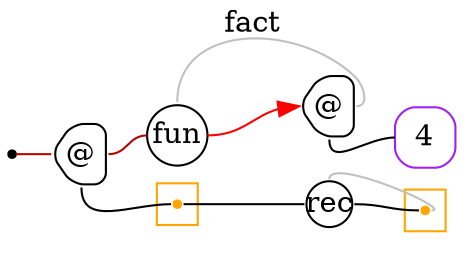 digraph G {
  rankdir=LR;
  edge[arrowhead=none,arrowtail=none];
  node[fixedsize=true,shape=circle]
  size="9.201041666666667,5.219270833333334";
  labeldistance=0;
  nodesep=.175;
  ranksep=.175;

 nd1[shape=point];
 nd2[label="@",tooltip="nd2-AppGraph",style=rounded,orientation=90,shape=house,width=.4,height=.4,color="#000000"];
 subgraph cluster_nd24 {
   graph[style=fill,color="orange"];
   ndcluster_nd24[tooltip="nd24",orientation=90,shape=point,color="orange"];
 };
 nd68[label="rec",tooltip="nd68-RecurGraph",style=rounded,width=.3,height=.3,color="#000000"];
   subgraph cluster_nd72 {
     graph[style=fill,color="orange"];
     ndcluster_nd72[tooltip="nd72",orientation=90,shape=point,color="orange"];
   };
 nd6[label="fun",tooltip="nd6-AbsGraph",style=rounded,width=.4,height=.4,color="#000000"];
 nd7[label="@",tooltip="nd7-AppGraph",style=rounded,orientation=90,shape=house,width=.4,height=.4,color="#000000"];
   nd14[label="4",tooltip="nd14-ConstGraph",style=rounded,orientation=90,shape=square,width=.4,height=.4,color="purple"];

  nd6->nd7[dir=back,label="fact",headport=e,tailport=n,color=grey,arrowhead=none,arrowtail=none];
  nd7->nd14[tailport=s,headport=w];
  nd6->nd7[tailport=e,headport=w,color=red,arrowhead=normal];
  ndcluster_nd24->nd68[tailport=e,headport=w,color=black,arrowhead=none,arrowtail=none];
  nd2->ndcluster_nd24[tailport=s,headport=w];
  nd2->nd6[tailport=e,headport=w,color="#b70000",arrowhead=none,arrowtail=none];
  nd1->nd2[tailport=e,headport=w,color="#b70000",arrowhead=none,arrowtail=none];
  nd68->ndcluster_nd72[dir=back,headport=e,tailport=n,color=grey,arrowhead=none,arrowtail=none];
  nd68->ndcluster_nd72[tailport=e,headport=w];
}